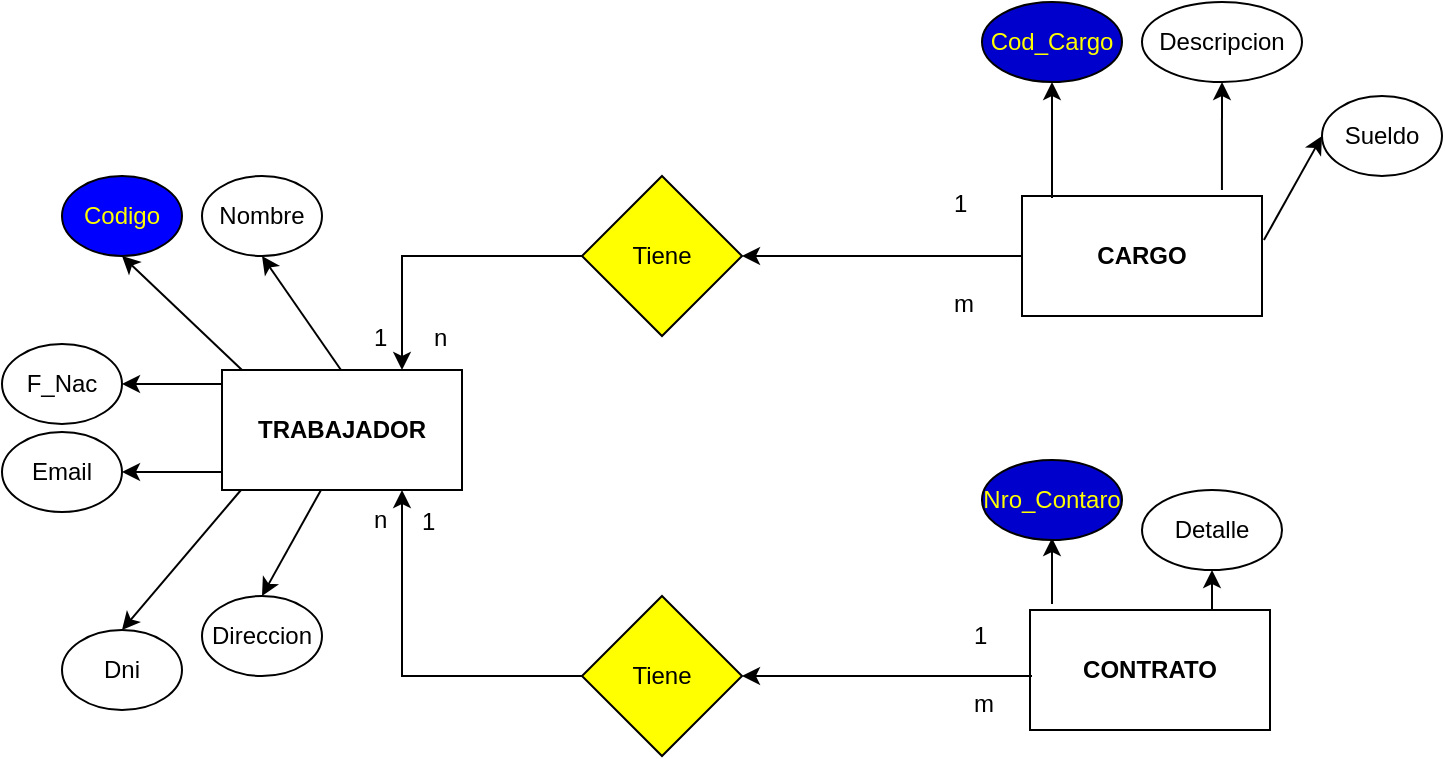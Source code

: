 <mxfile version="14.8.2" type="device"><diagram id="6iwYGxt3CJDobbamfZVY" name="Page-1"><mxGraphModel dx="760" dy="1570" grid="1" gridSize="10" guides="1" tooltips="1" connect="1" arrows="1" fold="1" page="1" pageScale="1" pageWidth="827" pageHeight="1169" math="0" shadow="0"><root><mxCell id="0"/><mxCell id="1" parent="0"/><mxCell id="DUbgb8DegrsI-T1aJ4JT-48" style="edgeStyle=orthogonalEdgeStyle;rounded=0;orthogonalLoop=1;jettySize=auto;html=1;fontColor=#000000;exitX=0;exitY=0.5;exitDx=0;exitDy=0;" edge="1" parent="1" source="DUbgb8DegrsI-T1aJ4JT-47" target="DUbgb8DegrsI-T1aJ4JT-2"><mxGeometry relative="1" as="geometry"><Array as="points"><mxPoint x="220" y="-440"/></Array></mxGeometry></mxCell><mxCell id="DUbgb8DegrsI-T1aJ4JT-53" style="edgeStyle=orthogonalEdgeStyle;rounded=0;orthogonalLoop=1;jettySize=auto;html=1;fontColor=#000000;exitX=0;exitY=0.5;exitDx=0;exitDy=0;" edge="1" parent="1" source="DUbgb8DegrsI-T1aJ4JT-24" target="DUbgb8DegrsI-T1aJ4JT-2"><mxGeometry relative="1" as="geometry"><Array as="points"><mxPoint x="220" y="-230"/></Array></mxGeometry></mxCell><mxCell id="DUbgb8DegrsI-T1aJ4JT-2" value="&lt;b&gt;TRABAJADOR&lt;/b&gt;" style="rounded=0;whiteSpace=wrap;html=1;" vertex="1" parent="1"><mxGeometry x="130" y="-383" width="120" height="60" as="geometry"/></mxCell><mxCell id="DUbgb8DegrsI-T1aJ4JT-3" value="&lt;b&gt;CONTRATO&lt;/b&gt;" style="rounded=0;whiteSpace=wrap;html=1;" vertex="1" parent="1"><mxGeometry x="534" y="-263" width="120" height="60" as="geometry"/></mxCell><mxCell id="DUbgb8DegrsI-T1aJ4JT-5" value="&lt;b&gt;CARGO&lt;/b&gt;" style="rounded=0;whiteSpace=wrap;html=1;" vertex="1" parent="1"><mxGeometry x="530" y="-470" width="120" height="60" as="geometry"/></mxCell><mxCell id="DUbgb8DegrsI-T1aJ4JT-9" value="" style="endArrow=classic;html=1;" edge="1" parent="1"><mxGeometry width="50" height="50" relative="1" as="geometry"><mxPoint x="140" y="-383" as="sourcePoint"/><mxPoint x="80" y="-440" as="targetPoint"/></mxGeometry></mxCell><mxCell id="DUbgb8DegrsI-T1aJ4JT-10" value="Codigo" style="ellipse;whiteSpace=wrap;html=1;fillColor=#0000FF;fontColor=#FFFF00;" vertex="1" parent="1"><mxGeometry x="50" y="-480" width="60" height="40" as="geometry"/></mxCell><mxCell id="DUbgb8DegrsI-T1aJ4JT-11" value="" style="endArrow=classic;html=1;entryX=0.5;entryY=1;entryDx=0;entryDy=0;" edge="1" parent="1" target="DUbgb8DegrsI-T1aJ4JT-12"><mxGeometry width="50" height="50" relative="1" as="geometry"><mxPoint x="189.5" y="-383" as="sourcePoint"/><mxPoint x="190" y="-423" as="targetPoint"/></mxGeometry></mxCell><mxCell id="DUbgb8DegrsI-T1aJ4JT-12" value="Nombre" style="ellipse;whiteSpace=wrap;html=1;" vertex="1" parent="1"><mxGeometry x="120" y="-480" width="60" height="40" as="geometry"/></mxCell><mxCell id="DUbgb8DegrsI-T1aJ4JT-13" value="" style="endArrow=classic;html=1;entryX=0.5;entryY=0;entryDx=0;entryDy=0;" edge="1" parent="1" target="DUbgb8DegrsI-T1aJ4JT-14"><mxGeometry width="50" height="50" relative="1" as="geometry"><mxPoint x="139.5" y="-323" as="sourcePoint"/><mxPoint x="139.5" y="-253" as="targetPoint"/></mxGeometry></mxCell><mxCell id="DUbgb8DegrsI-T1aJ4JT-14" value="Dni" style="ellipse;whiteSpace=wrap;html=1;" vertex="1" parent="1"><mxGeometry x="50" y="-253" width="60" height="40" as="geometry"/></mxCell><mxCell id="DUbgb8DegrsI-T1aJ4JT-15" value="" style="endArrow=classic;html=1;" edge="1" parent="1"><mxGeometry width="50" height="50" relative="1" as="geometry"><mxPoint x="130" y="-376" as="sourcePoint"/><mxPoint x="80" y="-376" as="targetPoint"/></mxGeometry></mxCell><mxCell id="DUbgb8DegrsI-T1aJ4JT-17" value="F_Nac" style="ellipse;whiteSpace=wrap;html=1;" vertex="1" parent="1"><mxGeometry x="20" y="-396" width="60" height="40" as="geometry"/></mxCell><mxCell id="DUbgb8DegrsI-T1aJ4JT-20" value="" style="endArrow=classic;html=1;" edge="1" parent="1"><mxGeometry width="50" height="50" relative="1" as="geometry"><mxPoint x="130" y="-332" as="sourcePoint"/><mxPoint x="80" y="-332" as="targetPoint"/></mxGeometry></mxCell><mxCell id="DUbgb8DegrsI-T1aJ4JT-21" value="Email" style="ellipse;whiteSpace=wrap;html=1;" vertex="1" parent="1"><mxGeometry x="20" y="-352" width="60" height="40" as="geometry"/></mxCell><mxCell id="DUbgb8DegrsI-T1aJ4JT-22" value="" style="endArrow=classic;html=1;entryX=0.5;entryY=0;entryDx=0;entryDy=0;" edge="1" parent="1" target="DUbgb8DegrsI-T1aJ4JT-23"><mxGeometry width="50" height="50" relative="1" as="geometry"><mxPoint x="179.5" y="-323" as="sourcePoint"/><mxPoint x="150" y="-260" as="targetPoint"/></mxGeometry></mxCell><mxCell id="DUbgb8DegrsI-T1aJ4JT-23" value="Direccion" style="ellipse;whiteSpace=wrap;html=1;" vertex="1" parent="1"><mxGeometry x="120" y="-270" width="60" height="40" as="geometry"/></mxCell><mxCell id="DUbgb8DegrsI-T1aJ4JT-45" style="rounded=0;orthogonalLoop=1;jettySize=auto;html=1;fontColor=#000000;edgeStyle=orthogonalEdgeStyle;exitX=0.875;exitY=1.133;exitDx=0;exitDy=0;exitPerimeter=0;" edge="1" parent="1" source="DUbgb8DegrsI-T1aJ4JT-40" target="DUbgb8DegrsI-T1aJ4JT-24"><mxGeometry relative="1" as="geometry"/></mxCell><mxCell id="DUbgb8DegrsI-T1aJ4JT-24" value="Tiene" style="rhombus;whiteSpace=wrap;html=1;fillColor=#FFFF00;" vertex="1" parent="1"><mxGeometry x="310" y="-270" width="80" height="80" as="geometry"/></mxCell><mxCell id="DUbgb8DegrsI-T1aJ4JT-25" value="" style="endArrow=classic;html=1;entryX=0.5;entryY=1;entryDx=0;entryDy=0;exitX=0.125;exitY=0.017;exitDx=0;exitDy=0;exitPerimeter=0;" edge="1" parent="1" target="DUbgb8DegrsI-T1aJ4JT-26" source="DUbgb8DegrsI-T1aJ4JT-5"><mxGeometry width="50" height="50" relative="1" as="geometry"><mxPoint x="559.5" y="-470" as="sourcePoint"/><mxPoint x="560" y="-510" as="targetPoint"/></mxGeometry></mxCell><mxCell id="DUbgb8DegrsI-T1aJ4JT-26" value="Cod_Cargo" style="ellipse;whiteSpace=wrap;html=1;fillColor=#0000CC;fontColor=#FFFF00;" vertex="1" parent="1"><mxGeometry x="510" y="-567" width="70" height="40" as="geometry"/></mxCell><mxCell id="DUbgb8DegrsI-T1aJ4JT-27" value="" style="endArrow=classic;html=1;entryX=0.5;entryY=1;entryDx=0;entryDy=0;exitX=0.833;exitY=-0.05;exitDx=0;exitDy=0;exitPerimeter=0;" edge="1" parent="1" target="DUbgb8DegrsI-T1aJ4JT-28" source="DUbgb8DegrsI-T1aJ4JT-5"><mxGeometry width="50" height="50" relative="1" as="geometry"><mxPoint x="619.5" y="-470" as="sourcePoint"/><mxPoint x="620" y="-510" as="targetPoint"/></mxGeometry></mxCell><mxCell id="DUbgb8DegrsI-T1aJ4JT-28" value="Descripcion" style="ellipse;whiteSpace=wrap;html=1;" vertex="1" parent="1"><mxGeometry x="590" y="-567" width="80" height="40" as="geometry"/></mxCell><mxCell id="DUbgb8DegrsI-T1aJ4JT-29" value="" style="endArrow=classic;html=1;exitX=1.008;exitY=0.367;exitDx=0;exitDy=0;exitPerimeter=0;entryX=0;entryY=0.5;entryDx=0;entryDy=0;" edge="1" parent="1" target="DUbgb8DegrsI-T1aJ4JT-30" source="DUbgb8DegrsI-T1aJ4JT-5"><mxGeometry width="50" height="50" relative="1" as="geometry"><mxPoint x="650" y="-430" as="sourcePoint"/><mxPoint x="700" y="-450" as="targetPoint"/></mxGeometry></mxCell><mxCell id="DUbgb8DegrsI-T1aJ4JT-30" value="Sueldo" style="ellipse;whiteSpace=wrap;html=1;" vertex="1" parent="1"><mxGeometry x="680" y="-520" width="60" height="40" as="geometry"/></mxCell><mxCell id="DUbgb8DegrsI-T1aJ4JT-34" value="" style="endArrow=classic;html=1;entryX=0.5;entryY=1;entryDx=0;entryDy=0;exitX=0.125;exitY=0.017;exitDx=0;exitDy=0;exitPerimeter=0;" edge="1" parent="1"><mxGeometry width="50" height="50" relative="1" as="geometry"><mxPoint x="545" y="-265.99" as="sourcePoint"/><mxPoint x="545" y="-299" as="targetPoint"/></mxGeometry></mxCell><mxCell id="DUbgb8DegrsI-T1aJ4JT-35" value="Nro_Contaro" style="ellipse;whiteSpace=wrap;html=1;fillColor=#0000CC;fontColor=#FFFF00;" vertex="1" parent="1"><mxGeometry x="510" y="-338" width="70" height="40" as="geometry"/></mxCell><mxCell id="DUbgb8DegrsI-T1aJ4JT-36" value="" style="endArrow=classic;html=1;entryX=0.5;entryY=1;entryDx=0;entryDy=0;exitX=0.125;exitY=0.017;exitDx=0;exitDy=0;exitPerimeter=0;" edge="1" parent="1" target="DUbgb8DegrsI-T1aJ4JT-37"><mxGeometry width="50" height="50" relative="1" as="geometry"><mxPoint x="625" y="-263" as="sourcePoint"/><mxPoint x="640" y="-304.02" as="targetPoint"/></mxGeometry></mxCell><mxCell id="DUbgb8DegrsI-T1aJ4JT-37" value="Detalle" style="ellipse;whiteSpace=wrap;html=1;" vertex="1" parent="1"><mxGeometry x="590" y="-323" width="70" height="40" as="geometry"/></mxCell><mxCell id="DUbgb8DegrsI-T1aJ4JT-39" value="1" style="text;strokeColor=none;fillColor=none;spacingLeft=4;spacingRight=4;overflow=hidden;rotatable=0;points=[[0,0.5],[1,0.5]];portConstraint=eastwest;fontSize=12;" vertex="1" parent="1"><mxGeometry x="490" y="-480" width="40" height="30" as="geometry"/></mxCell><mxCell id="DUbgb8DegrsI-T1aJ4JT-40" value="1" style="text;strokeColor=none;fillColor=none;spacingLeft=4;spacingRight=4;overflow=hidden;rotatable=0;points=[[0,0.5],[1,0.5]];portConstraint=eastwest;fontSize=12;" vertex="1" parent="1"><mxGeometry x="500" y="-264" width="40" height="30" as="geometry"/></mxCell><mxCell id="DUbgb8DegrsI-T1aJ4JT-41" value="1" style="text;strokeColor=none;fillColor=none;spacingLeft=4;spacingRight=4;overflow=hidden;rotatable=0;points=[[0,0.5],[1,0.5]];portConstraint=eastwest;fontSize=12;" vertex="1" parent="1"><mxGeometry x="200" y="-413" width="40" height="30" as="geometry"/></mxCell><mxCell id="DUbgb8DegrsI-T1aJ4JT-42" value="m" style="text;strokeColor=none;fillColor=none;spacingLeft=4;spacingRight=4;overflow=hidden;rotatable=0;points=[[0,0.5],[1,0.5]];portConstraint=eastwest;fontSize=12;" vertex="1" parent="1"><mxGeometry x="490" y="-430" width="40" height="30" as="geometry"/></mxCell><mxCell id="DUbgb8DegrsI-T1aJ4JT-43" value="n" style="text;strokeColor=none;fillColor=none;spacingLeft=4;spacingRight=4;overflow=hidden;rotatable=0;points=[[0,0.5],[1,0.5]];portConstraint=eastwest;fontSize=12;" vertex="1" parent="1"><mxGeometry x="230" y="-413" width="40" height="30" as="geometry"/></mxCell><mxCell id="DUbgb8DegrsI-T1aJ4JT-49" style="rounded=0;orthogonalLoop=1;jettySize=auto;html=1;fontColor=#000000;exitX=0;exitY=0.5;exitDx=0;exitDy=0;" edge="1" parent="1" source="DUbgb8DegrsI-T1aJ4JT-5" target="DUbgb8DegrsI-T1aJ4JT-47"><mxGeometry relative="1" as="geometry"><mxPoint x="460" y="-440" as="sourcePoint"/></mxGeometry></mxCell><mxCell id="DUbgb8DegrsI-T1aJ4JT-47" value="Tiene" style="rhombus;whiteSpace=wrap;html=1;fillColor=#FFFF00;" vertex="1" parent="1"><mxGeometry x="310" y="-480" width="80" height="80" as="geometry"/></mxCell><mxCell id="DUbgb8DegrsI-T1aJ4JT-50" value="m" style="text;strokeColor=none;fillColor=none;spacingLeft=4;spacingRight=4;overflow=hidden;rotatable=0;points=[[0,0.5],[1,0.5]];portConstraint=eastwest;fontSize=12;" vertex="1" parent="1"><mxGeometry x="500" y="-230" width="40" height="30" as="geometry"/></mxCell><mxCell id="DUbgb8DegrsI-T1aJ4JT-51" value="n" style="text;strokeColor=none;fillColor=none;spacingLeft=4;spacingRight=4;overflow=hidden;rotatable=0;points=[[0,0.5],[1,0.5]];portConstraint=eastwest;fontSize=12;" vertex="1" parent="1"><mxGeometry x="200" y="-322" width="40" height="30" as="geometry"/></mxCell><mxCell id="DUbgb8DegrsI-T1aJ4JT-52" value="1" style="text;strokeColor=none;fillColor=none;spacingLeft=4;spacingRight=4;overflow=hidden;rotatable=0;points=[[0,0.5],[1,0.5]];portConstraint=eastwest;fontSize=12;" vertex="1" parent="1"><mxGeometry x="224" y="-321" width="40" height="30" as="geometry"/></mxCell></root></mxGraphModel></diagram></mxfile>
